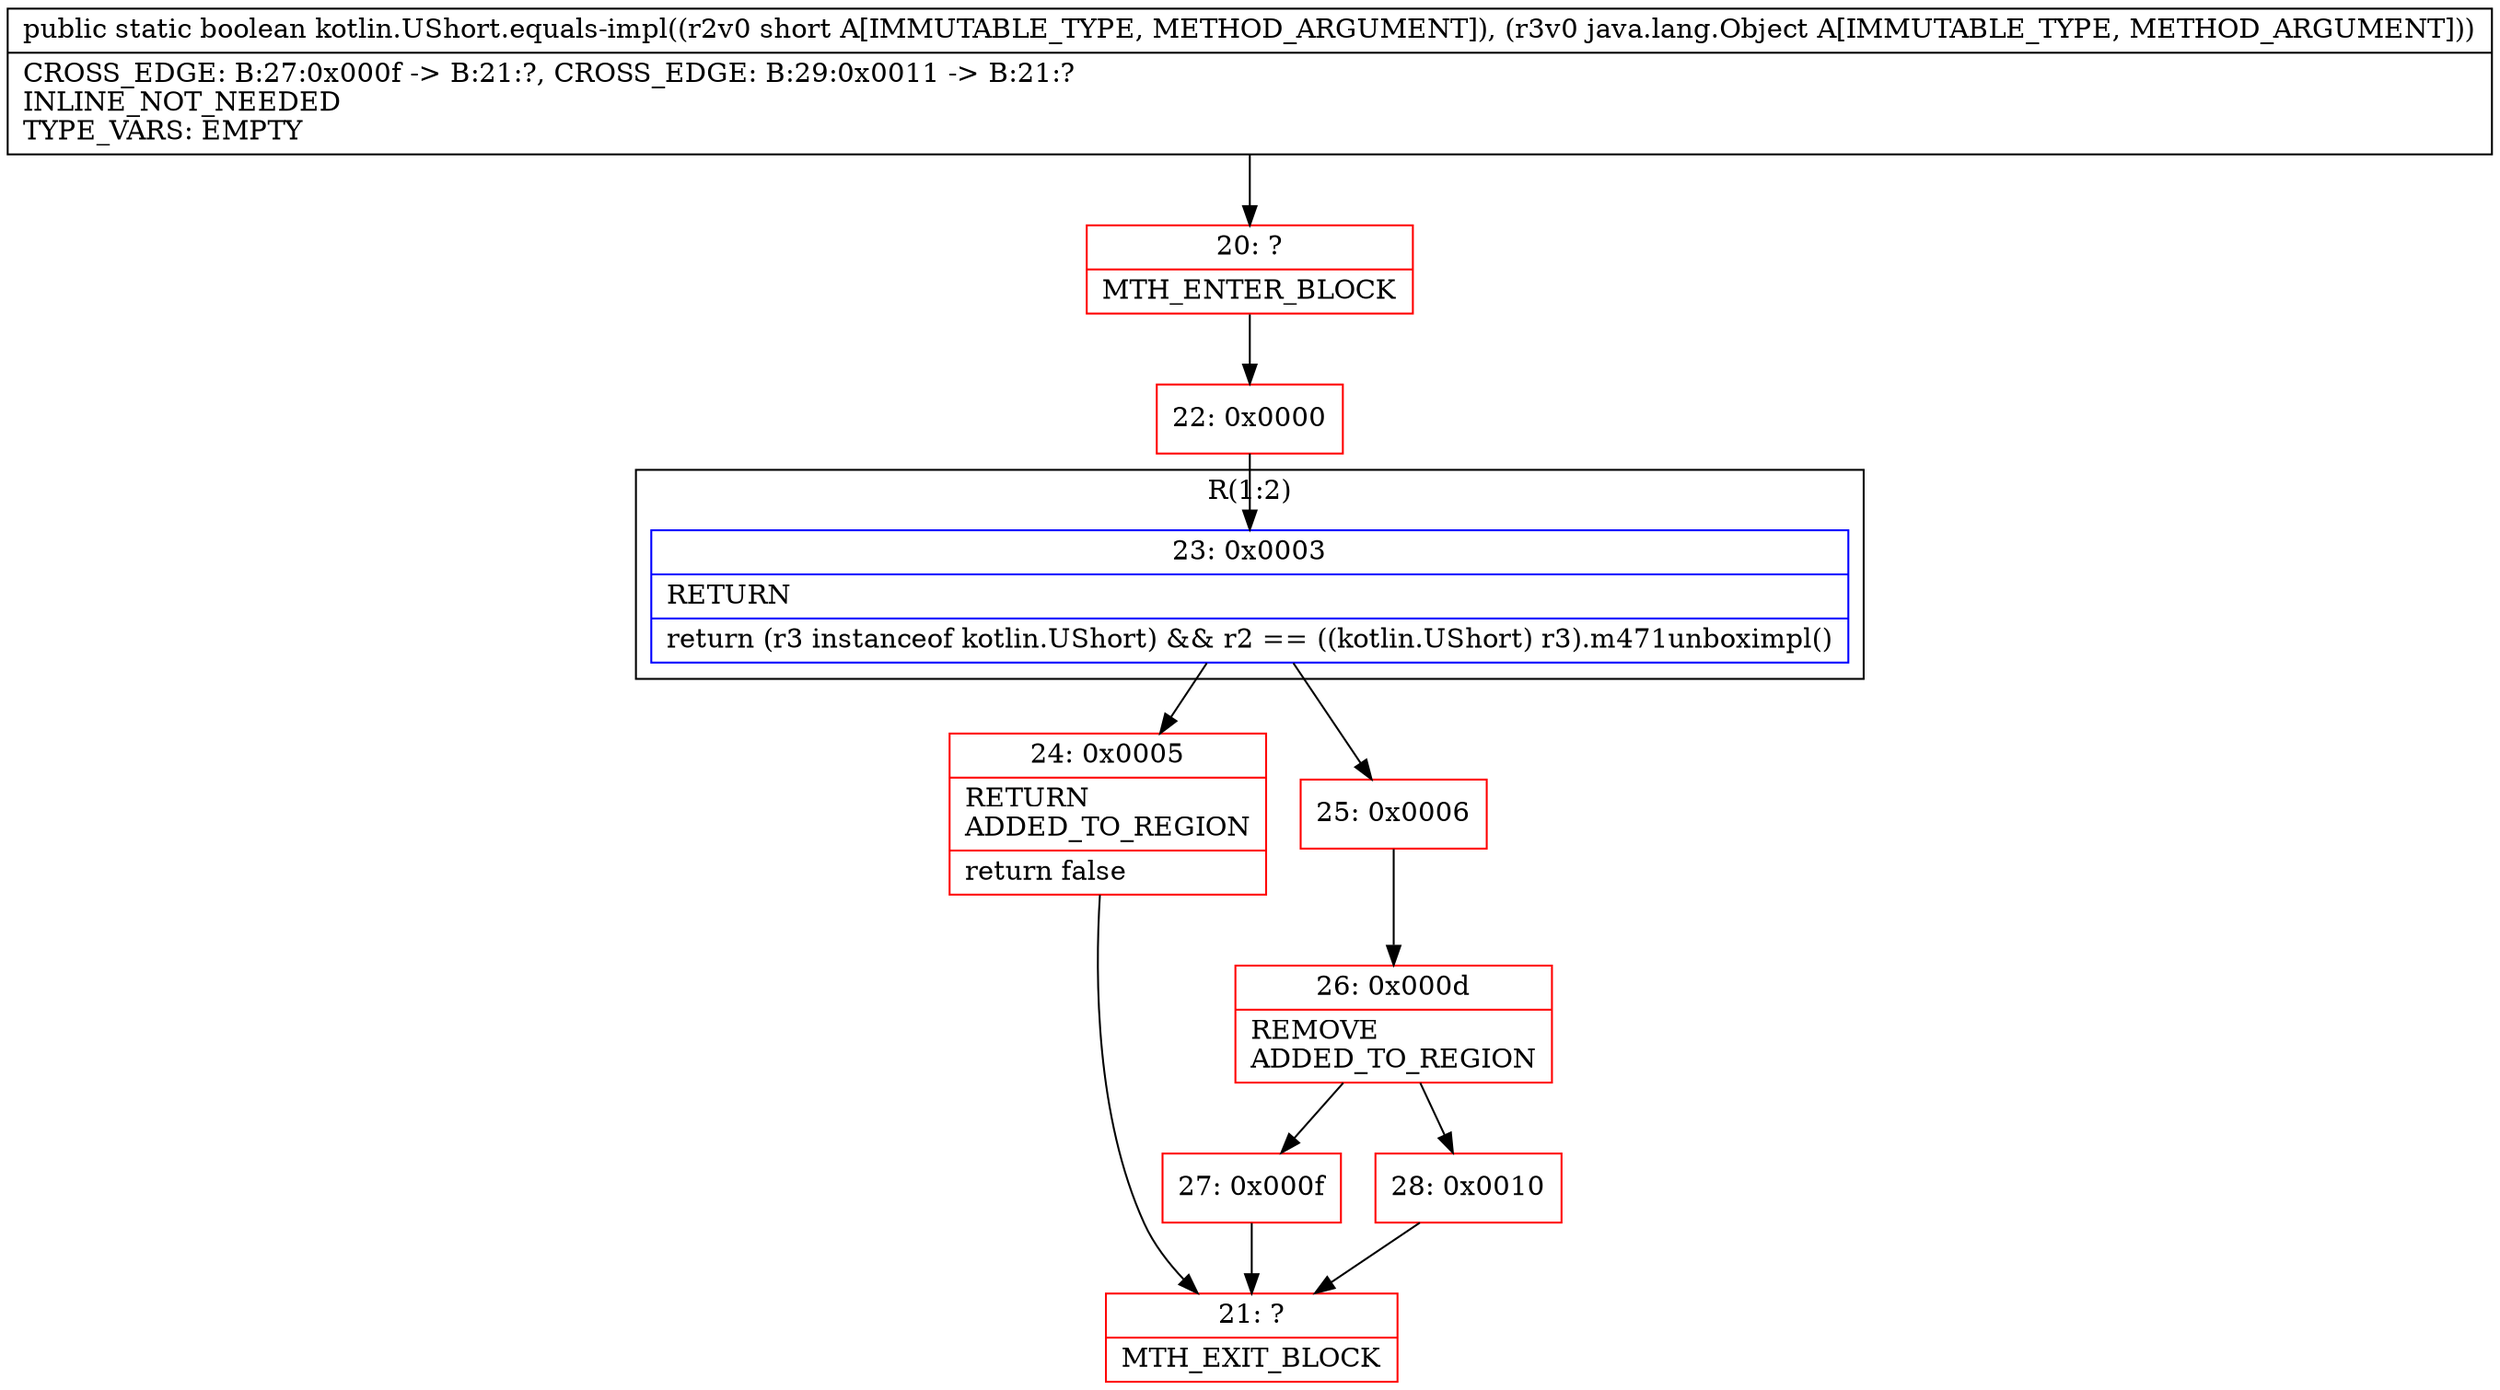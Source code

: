 digraph "CFG forkotlin.UShort.equals\-impl(SLjava\/lang\/Object;)Z" {
subgraph cluster_Region_1985681837 {
label = "R(1:2)";
node [shape=record,color=blue];
Node_23 [shape=record,label="{23\:\ 0x0003|RETURN\l|return (r3 instanceof kotlin.UShort) && r2 == ((kotlin.UShort) r3).m471unboximpl()\l}"];
}
Node_20 [shape=record,color=red,label="{20\:\ ?|MTH_ENTER_BLOCK\l}"];
Node_22 [shape=record,color=red,label="{22\:\ 0x0000}"];
Node_24 [shape=record,color=red,label="{24\:\ 0x0005|RETURN\lADDED_TO_REGION\l|return false\l}"];
Node_21 [shape=record,color=red,label="{21\:\ ?|MTH_EXIT_BLOCK\l}"];
Node_25 [shape=record,color=red,label="{25\:\ 0x0006}"];
Node_26 [shape=record,color=red,label="{26\:\ 0x000d|REMOVE\lADDED_TO_REGION\l}"];
Node_27 [shape=record,color=red,label="{27\:\ 0x000f}"];
Node_28 [shape=record,color=red,label="{28\:\ 0x0010}"];
MethodNode[shape=record,label="{public static boolean kotlin.UShort.equals\-impl((r2v0 short A[IMMUTABLE_TYPE, METHOD_ARGUMENT]), (r3v0 java.lang.Object A[IMMUTABLE_TYPE, METHOD_ARGUMENT]))  | CROSS_EDGE: B:27:0x000f \-\> B:21:?, CROSS_EDGE: B:29:0x0011 \-\> B:21:?\lINLINE_NOT_NEEDED\lTYPE_VARS: EMPTY\l}"];
MethodNode -> Node_20;Node_23 -> Node_24;
Node_23 -> Node_25;
Node_20 -> Node_22;
Node_22 -> Node_23;
Node_24 -> Node_21;
Node_25 -> Node_26;
Node_26 -> Node_27;
Node_26 -> Node_28;
Node_27 -> Node_21;
Node_28 -> Node_21;
}

